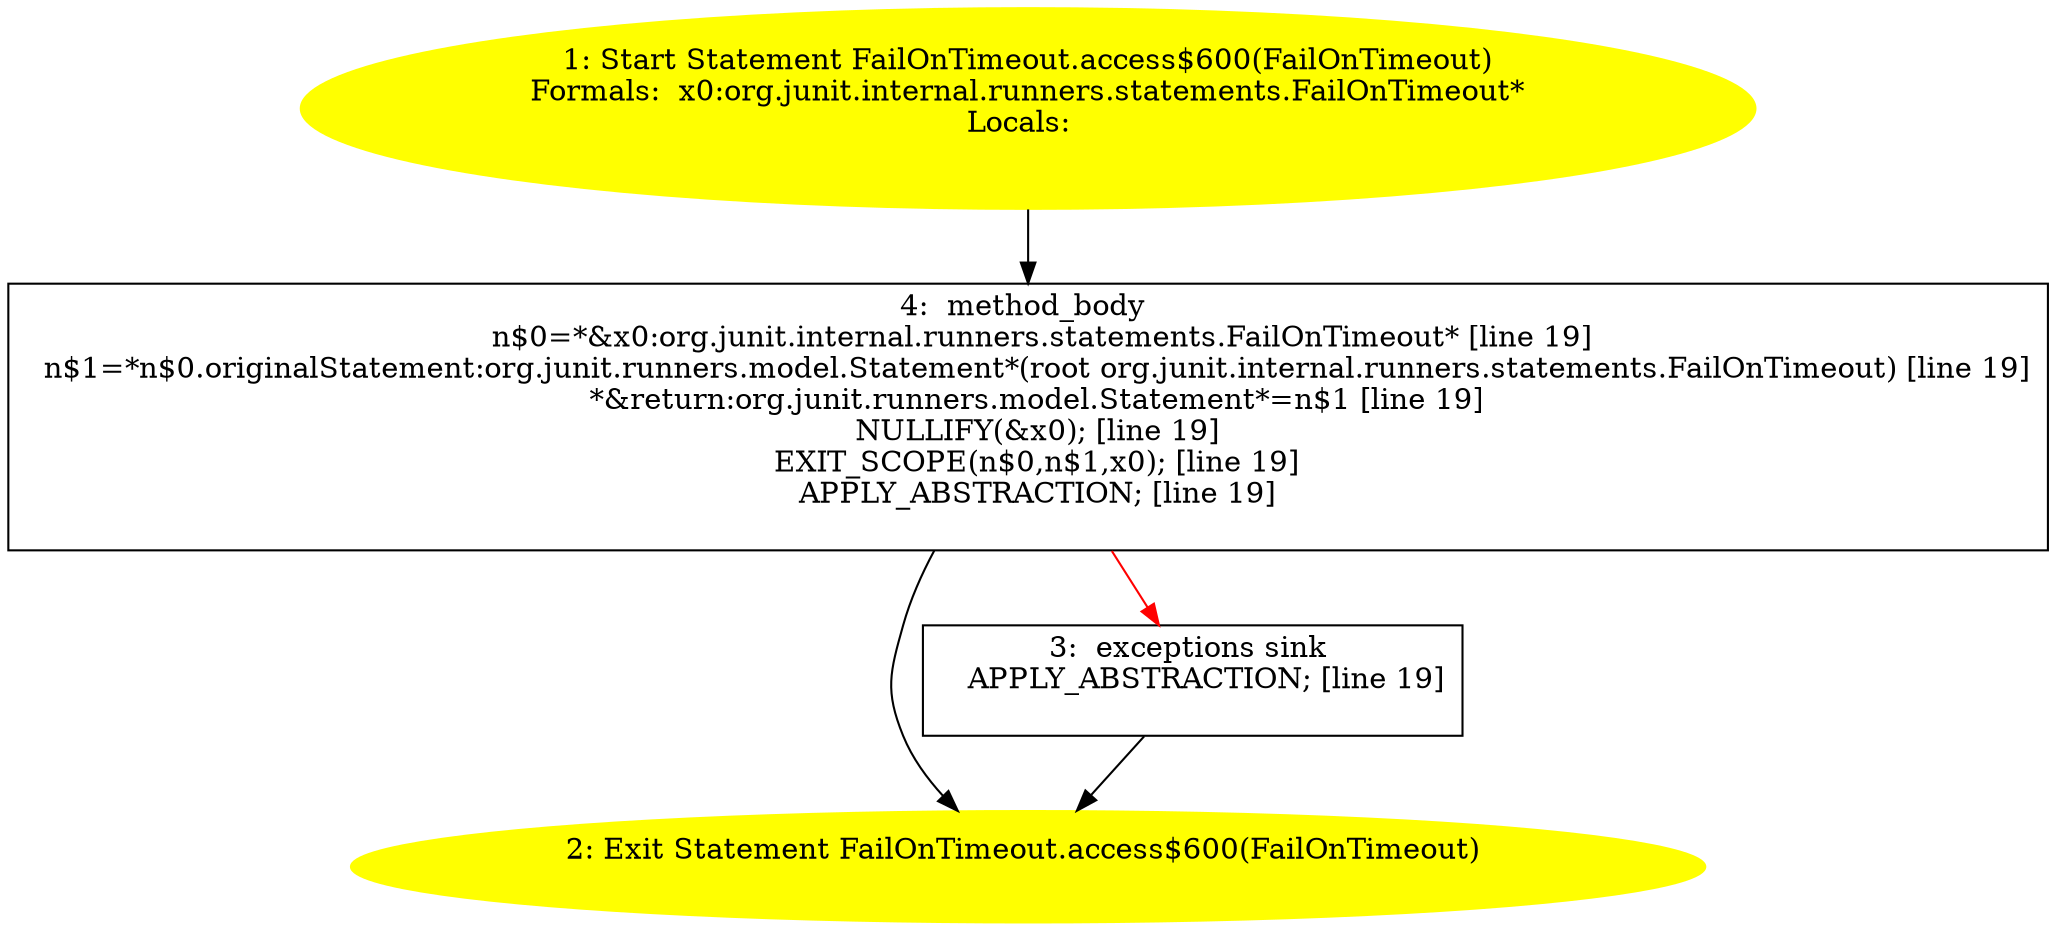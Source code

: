 /* @generated */
digraph cfg {
"org.junit.internal.runners.statements.FailOnTimeout.access$600(org.junit.internal.runners.statements.058bb742600e14a6d6e65a00d3905d03_1" [label="1: Start Statement FailOnTimeout.access$600(FailOnTimeout)\nFormals:  x0:org.junit.internal.runners.statements.FailOnTimeout*\nLocals:  \n  " color=yellow style=filled]
	

	 "org.junit.internal.runners.statements.FailOnTimeout.access$600(org.junit.internal.runners.statements.058bb742600e14a6d6e65a00d3905d03_1" -> "org.junit.internal.runners.statements.FailOnTimeout.access$600(org.junit.internal.runners.statements.058bb742600e14a6d6e65a00d3905d03_4" ;
"org.junit.internal.runners.statements.FailOnTimeout.access$600(org.junit.internal.runners.statements.058bb742600e14a6d6e65a00d3905d03_2" [label="2: Exit Statement FailOnTimeout.access$600(FailOnTimeout) \n  " color=yellow style=filled]
	

"org.junit.internal.runners.statements.FailOnTimeout.access$600(org.junit.internal.runners.statements.058bb742600e14a6d6e65a00d3905d03_3" [label="3:  exceptions sink \n   APPLY_ABSTRACTION; [line 19]\n " shape="box"]
	

	 "org.junit.internal.runners.statements.FailOnTimeout.access$600(org.junit.internal.runners.statements.058bb742600e14a6d6e65a00d3905d03_3" -> "org.junit.internal.runners.statements.FailOnTimeout.access$600(org.junit.internal.runners.statements.058bb742600e14a6d6e65a00d3905d03_2" ;
"org.junit.internal.runners.statements.FailOnTimeout.access$600(org.junit.internal.runners.statements.058bb742600e14a6d6e65a00d3905d03_4" [label="4:  method_body \n   n$0=*&x0:org.junit.internal.runners.statements.FailOnTimeout* [line 19]\n  n$1=*n$0.originalStatement:org.junit.runners.model.Statement*(root org.junit.internal.runners.statements.FailOnTimeout) [line 19]\n  *&return:org.junit.runners.model.Statement*=n$1 [line 19]\n  NULLIFY(&x0); [line 19]\n  EXIT_SCOPE(n$0,n$1,x0); [line 19]\n  APPLY_ABSTRACTION; [line 19]\n " shape="box"]
	

	 "org.junit.internal.runners.statements.FailOnTimeout.access$600(org.junit.internal.runners.statements.058bb742600e14a6d6e65a00d3905d03_4" -> "org.junit.internal.runners.statements.FailOnTimeout.access$600(org.junit.internal.runners.statements.058bb742600e14a6d6e65a00d3905d03_2" ;
	 "org.junit.internal.runners.statements.FailOnTimeout.access$600(org.junit.internal.runners.statements.058bb742600e14a6d6e65a00d3905d03_4" -> "org.junit.internal.runners.statements.FailOnTimeout.access$600(org.junit.internal.runners.statements.058bb742600e14a6d6e65a00d3905d03_3" [color="red" ];
}
